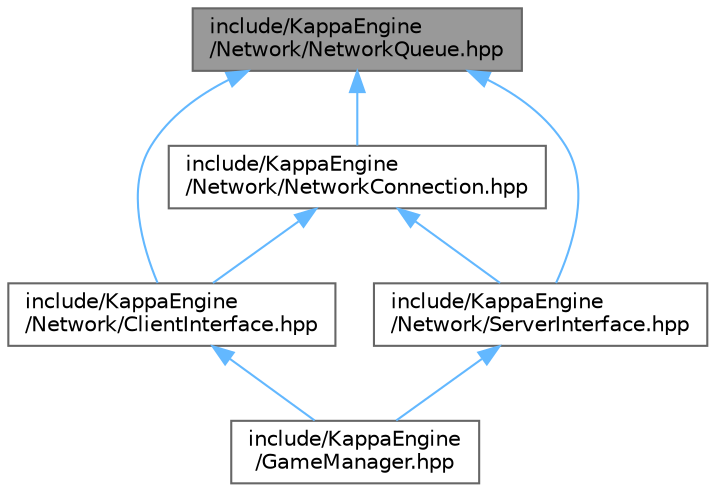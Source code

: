 digraph "include/KappaEngine/Network/NetworkQueue.hpp"
{
 // LATEX_PDF_SIZE
  bgcolor="transparent";
  edge [fontname=Helvetica,fontsize=10,labelfontname=Helvetica,labelfontsize=10];
  node [fontname=Helvetica,fontsize=10,shape=box,height=0.2,width=0.4];
  Node1 [label="include/KappaEngine\l/Network/NetworkQueue.hpp",height=0.2,width=0.4,color="gray40", fillcolor="grey60", style="filled", fontcolor="black",tooltip=" "];
  Node1 -> Node2 [dir="back",color="steelblue1",style="solid"];
  Node2 [label="include/KappaEngine\l/Network/ClientInterface.hpp",height=0.2,width=0.4,color="grey40", fillcolor="white", style="filled",URL="$db/d9e/_client_interface_8hpp.html",tooltip=" "];
  Node2 -> Node3 [dir="back",color="steelblue1",style="solid"];
  Node3 [label="include/KappaEngine\l/GameManager.hpp",height=0.2,width=0.4,color="grey40", fillcolor="white", style="filled",URL="$db/d75/_game_manager_8hpp.html",tooltip=" "];
  Node1 -> Node4 [dir="back",color="steelblue1",style="solid"];
  Node4 [label="include/KappaEngine\l/Network/NetworkConnection.hpp",height=0.2,width=0.4,color="grey40", fillcolor="white", style="filled",URL="$d2/d69/_network_connection_8hpp.html",tooltip=" "];
  Node4 -> Node2 [dir="back",color="steelblue1",style="solid"];
  Node4 -> Node5 [dir="back",color="steelblue1",style="solid"];
  Node5 [label="include/KappaEngine\l/Network/ServerInterface.hpp",height=0.2,width=0.4,color="grey40", fillcolor="white", style="filled",URL="$db/d0f/_server_interface_8hpp.html",tooltip=" "];
  Node5 -> Node3 [dir="back",color="steelblue1",style="solid"];
  Node1 -> Node5 [dir="back",color="steelblue1",style="solid"];
}
